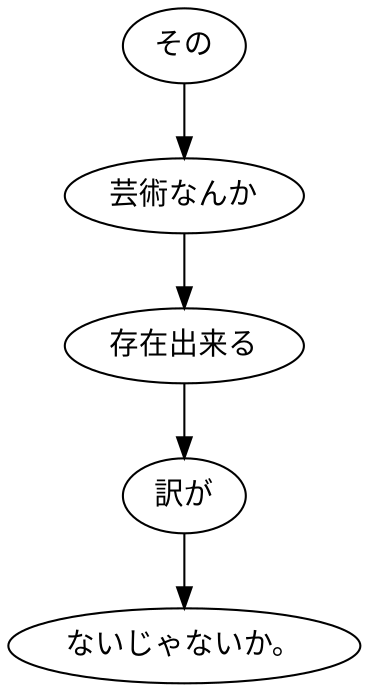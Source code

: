 digraph graph8811 {
	node0 [label="その"];
	node1 [label="芸術なんか"];
	node2 [label="存在出来る"];
	node3 [label="訳が"];
	node4 [label="ないじゃないか。"];
	node0 -> node1;
	node1 -> node2;
	node2 -> node3;
	node3 -> node4;
}
